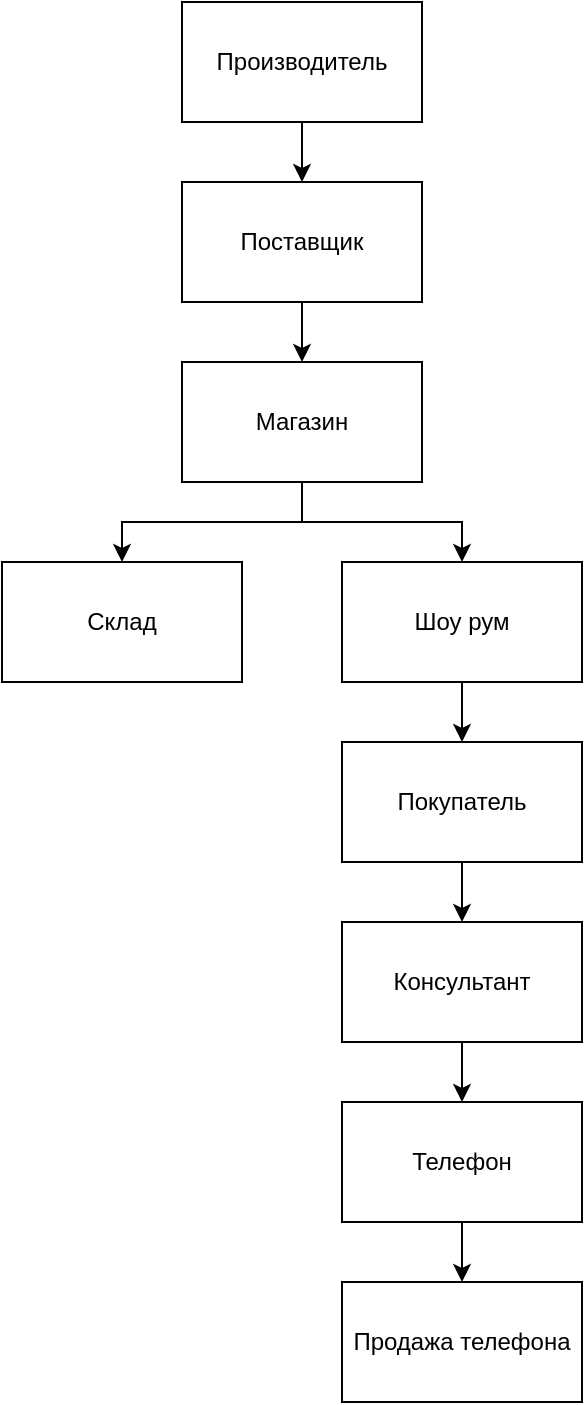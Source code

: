 <mxfile version="13.9.9" type="device"><diagram name="Страница — 1" id="zY4Us9MS-BMRxKreXoxP"><mxGraphModel dx="1463" dy="859" grid="1" gridSize="10" guides="1" tooltips="1" connect="1" arrows="1" fold="1" page="1" pageScale="1" pageWidth="850" pageHeight="1100" math="0" shadow="0"><root><mxCell id="0"/><mxCell id="1" parent="0"/><mxCell id="r3o_RpRuEpOYD1oT81ki-3" value="" style="edgeStyle=orthogonalEdgeStyle;rounded=0;orthogonalLoop=1;jettySize=auto;html=1;" parent="1" source="r3o_RpRuEpOYD1oT81ki-1" target="r3o_RpRuEpOYD1oT81ki-2" edge="1"><mxGeometry relative="1" as="geometry"/></mxCell><mxCell id="r3o_RpRuEpOYD1oT81ki-1" value="Производитель" style="rounded=0;whiteSpace=wrap;html=1;" parent="1" vertex="1"><mxGeometry x="420" y="150" width="120" height="60" as="geometry"/></mxCell><mxCell id="r3o_RpRuEpOYD1oT81ki-7" value="" style="edgeStyle=orthogonalEdgeStyle;rounded=0;orthogonalLoop=1;jettySize=auto;html=1;" parent="1" source="r3o_RpRuEpOYD1oT81ki-2" target="r3o_RpRuEpOYD1oT81ki-6" edge="1"><mxGeometry relative="1" as="geometry"/></mxCell><mxCell id="r3o_RpRuEpOYD1oT81ki-2" value="Поставщик" style="whiteSpace=wrap;html=1;rounded=0;" parent="1" vertex="1"><mxGeometry x="420" y="240" width="120" height="60" as="geometry"/></mxCell><mxCell id="r3o_RpRuEpOYD1oT81ki-9" value="" style="edgeStyle=orthogonalEdgeStyle;rounded=0;orthogonalLoop=1;jettySize=auto;html=1;" parent="1" source="r3o_RpRuEpOYD1oT81ki-6" target="r3o_RpRuEpOYD1oT81ki-8" edge="1"><mxGeometry relative="1" as="geometry"/></mxCell><mxCell id="r3o_RpRuEpOYD1oT81ki-11" value="" style="edgeStyle=orthogonalEdgeStyle;rounded=0;orthogonalLoop=1;jettySize=auto;html=1;" parent="1" source="r3o_RpRuEpOYD1oT81ki-6" target="r3o_RpRuEpOYD1oT81ki-10" edge="1"><mxGeometry relative="1" as="geometry"/></mxCell><mxCell id="r3o_RpRuEpOYD1oT81ki-6" value="Магазин" style="whiteSpace=wrap;html=1;rounded=0;" parent="1" vertex="1"><mxGeometry x="420" y="330" width="120" height="60" as="geometry"/></mxCell><mxCell id="r3o_RpRuEpOYD1oT81ki-8" value="Склад" style="whiteSpace=wrap;html=1;rounded=0;" parent="1" vertex="1"><mxGeometry x="330" y="430" width="120" height="60" as="geometry"/></mxCell><mxCell id="r3o_RpRuEpOYD1oT81ki-13" value="" style="edgeStyle=orthogonalEdgeStyle;rounded=0;orthogonalLoop=1;jettySize=auto;html=1;" parent="1" source="r3o_RpRuEpOYD1oT81ki-10" target="r3o_RpRuEpOYD1oT81ki-12" edge="1"><mxGeometry relative="1" as="geometry"/></mxCell><mxCell id="r3o_RpRuEpOYD1oT81ki-10" value="Шоу рум" style="whiteSpace=wrap;html=1;rounded=0;" parent="1" vertex="1"><mxGeometry x="500" y="430" width="120" height="60" as="geometry"/></mxCell><mxCell id="r3o_RpRuEpOYD1oT81ki-15" value="" style="edgeStyle=orthogonalEdgeStyle;rounded=0;orthogonalLoop=1;jettySize=auto;html=1;" parent="1" source="r3o_RpRuEpOYD1oT81ki-12" target="r3o_RpRuEpOYD1oT81ki-14" edge="1"><mxGeometry relative="1" as="geometry"/></mxCell><mxCell id="r3o_RpRuEpOYD1oT81ki-12" value="Покупатель" style="whiteSpace=wrap;html=1;rounded=0;" parent="1" vertex="1"><mxGeometry x="500" y="520" width="120" height="60" as="geometry"/></mxCell><mxCell id="r3o_RpRuEpOYD1oT81ki-17" value="" style="edgeStyle=orthogonalEdgeStyle;rounded=0;orthogonalLoop=1;jettySize=auto;html=1;" parent="1" source="r3o_RpRuEpOYD1oT81ki-14" target="r3o_RpRuEpOYD1oT81ki-16" edge="1"><mxGeometry relative="1" as="geometry"/></mxCell><mxCell id="r3o_RpRuEpOYD1oT81ki-14" value="Консультант" style="whiteSpace=wrap;html=1;rounded=0;" parent="1" vertex="1"><mxGeometry x="500" y="610" width="120" height="60" as="geometry"/></mxCell><mxCell id="r3o_RpRuEpOYD1oT81ki-19" value="" style="edgeStyle=orthogonalEdgeStyle;rounded=0;orthogonalLoop=1;jettySize=auto;html=1;" parent="1" source="r3o_RpRuEpOYD1oT81ki-16" target="r3o_RpRuEpOYD1oT81ki-18" edge="1"><mxGeometry relative="1" as="geometry"/></mxCell><mxCell id="r3o_RpRuEpOYD1oT81ki-16" value="Телефон" style="whiteSpace=wrap;html=1;rounded=0;" parent="1" vertex="1"><mxGeometry x="500" y="700" width="120" height="60" as="geometry"/></mxCell><mxCell id="r3o_RpRuEpOYD1oT81ki-18" value="Продажа телефона" style="whiteSpace=wrap;html=1;rounded=0;" parent="1" vertex="1"><mxGeometry x="500" y="790" width="120" height="60" as="geometry"/></mxCell></root></mxGraphModel></diagram></mxfile>